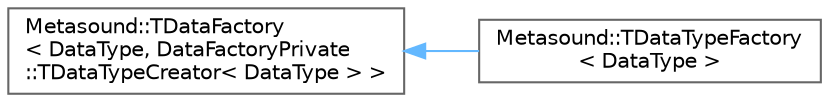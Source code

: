 digraph "Graphical Class Hierarchy"
{
 // INTERACTIVE_SVG=YES
 // LATEX_PDF_SIZE
  bgcolor="transparent";
  edge [fontname=Helvetica,fontsize=10,labelfontname=Helvetica,labelfontsize=10];
  node [fontname=Helvetica,fontsize=10,shape=box,height=0.2,width=0.4];
  rankdir="LR";
  Node0 [id="Node000000",label="Metasound::TDataFactory\l\< DataType, DataFactoryPrivate\l::TDataTypeCreator\< DataType \> \>",height=0.2,width=0.4,color="grey40", fillcolor="white", style="filled",URL="$d3/d70/structMetasound_1_1TDataFactory.html",tooltip=" "];
  Node0 -> Node1 [id="edge5898_Node000000_Node000001",dir="back",color="steelblue1",style="solid",tooltip=" "];
  Node1 [id="Node000001",label="Metasound::TDataTypeFactory\l\< DataType \>",height=0.2,width=0.4,color="grey40", fillcolor="white", style="filled",URL="$de/d3e/structMetasound_1_1TDataTypeFactory.html",tooltip="TDataTypeFactory creates a DataType."];
}
